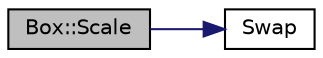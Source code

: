 digraph "Box::Scale"
{
 // LATEX_PDF_SIZE
  edge [fontname="Helvetica",fontsize="10",labelfontname="Helvetica",labelfontsize="10"];
  node [fontname="Helvetica",fontsize="10",shape=record];
  rankdir="LR";
  Node1 [label="Box::Scale",height=0.2,width=0.4,color="black", fillcolor="grey75", style="filled", fontcolor="black",tooltip="Scales a box."];
  Node1 -> Node2 [color="midnightblue",fontsize="10",style="solid",fontname="Helvetica"];
  Node2 [label="Swap",height=0.2,width=0.4,color="black", fillcolor="white", style="filled",URL="$evector_8cpp.html#a3c283d83c4e29a4557f60fbebae01a61",tooltip="Swap two vectors."];
}
